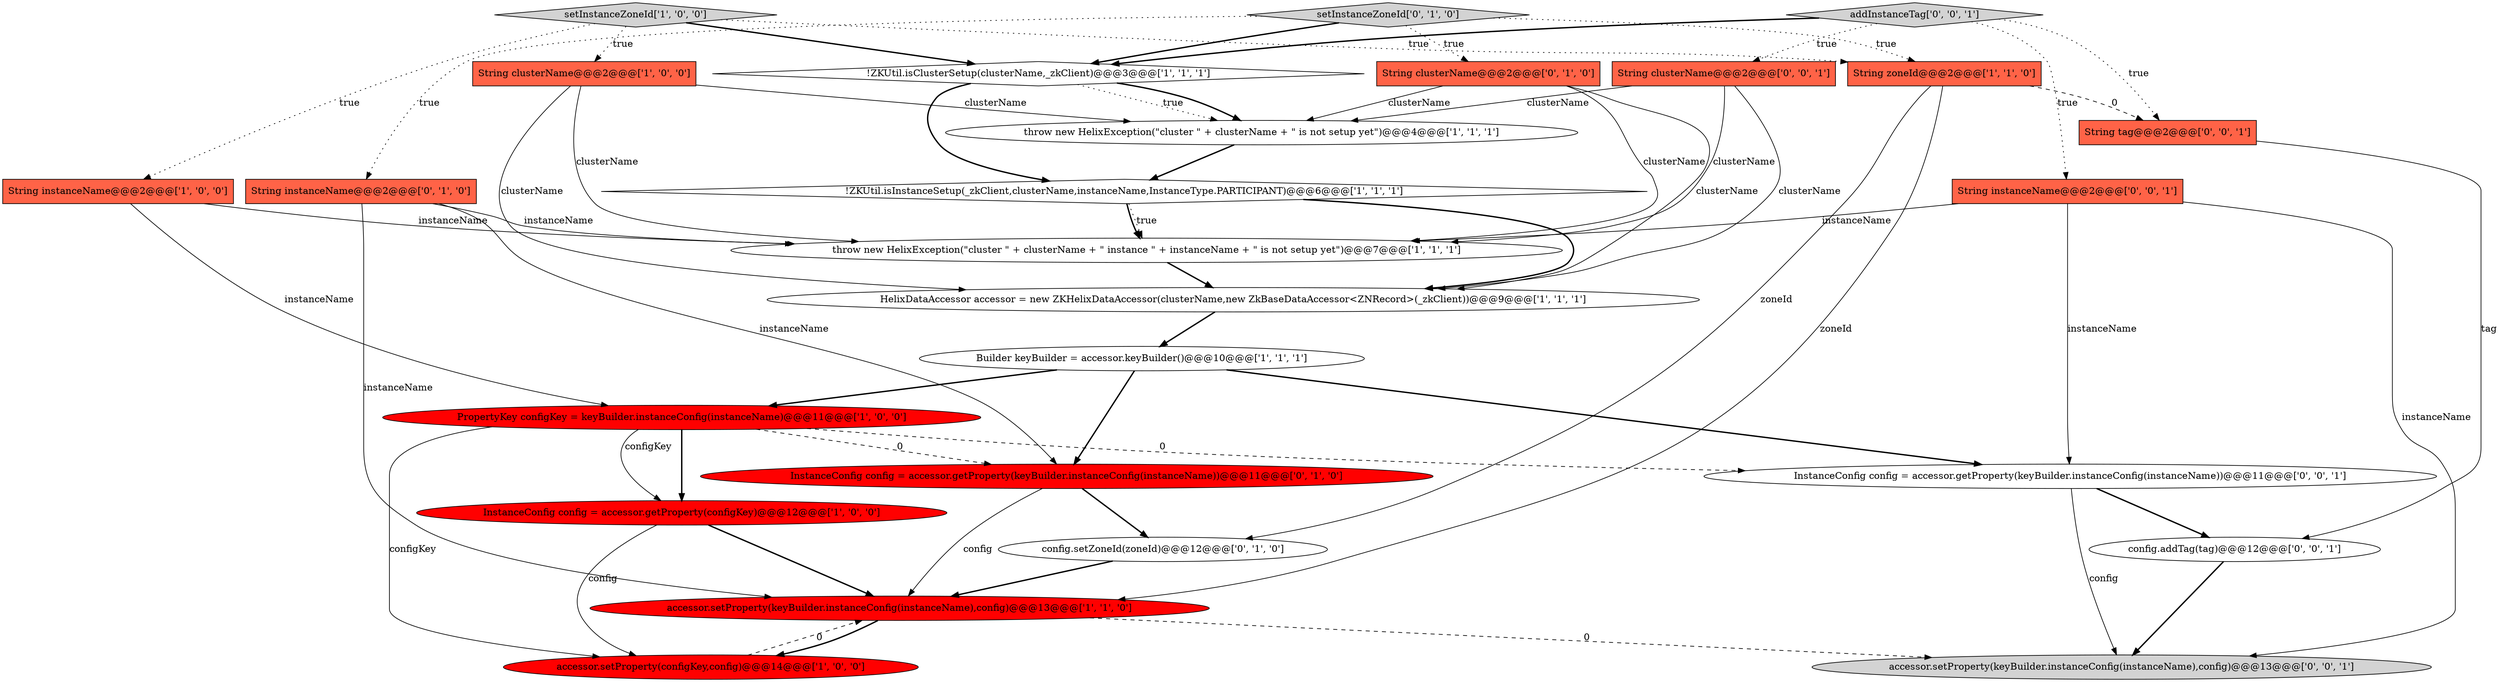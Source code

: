 digraph {
15 [style = filled, label = "InstanceConfig config = accessor.getProperty(keyBuilder.instanceConfig(instanceName))@@@11@@@['0', '1', '0']", fillcolor = red, shape = ellipse image = "AAA1AAABBB2BBB"];
20 [style = filled, label = "accessor.setProperty(keyBuilder.instanceConfig(instanceName),config)@@@13@@@['0', '0', '1']", fillcolor = lightgray, shape = ellipse image = "AAA0AAABBB3BBB"];
1 [style = filled, label = "!ZKUtil.isInstanceSetup(_zkClient,clusterName,instanceName,InstanceType.PARTICIPANT)@@@6@@@['1', '1', '1']", fillcolor = white, shape = diamond image = "AAA0AAABBB1BBB"];
8 [style = filled, label = "Builder keyBuilder = accessor.keyBuilder()@@@10@@@['1', '1', '1']", fillcolor = white, shape = ellipse image = "AAA0AAABBB1BBB"];
21 [style = filled, label = "InstanceConfig config = accessor.getProperty(keyBuilder.instanceConfig(instanceName))@@@11@@@['0', '0', '1']", fillcolor = white, shape = ellipse image = "AAA0AAABBB3BBB"];
6 [style = filled, label = "accessor.setProperty(keyBuilder.instanceConfig(instanceName),config)@@@13@@@['1', '1', '0']", fillcolor = red, shape = ellipse image = "AAA1AAABBB1BBB"];
2 [style = filled, label = "throw new HelixException(\"cluster \" + clusterName + \" instance \" + instanceName + \" is not setup yet\")@@@7@@@['1', '1', '1']", fillcolor = white, shape = ellipse image = "AAA0AAABBB1BBB"];
7 [style = filled, label = "accessor.setProperty(configKey,config)@@@14@@@['1', '0', '0']", fillcolor = red, shape = ellipse image = "AAA1AAABBB1BBB"];
10 [style = filled, label = "PropertyKey configKey = keyBuilder.instanceConfig(instanceName)@@@11@@@['1', '0', '0']", fillcolor = red, shape = ellipse image = "AAA1AAABBB1BBB"];
14 [style = filled, label = "String clusterName@@@2@@@['0', '1', '0']", fillcolor = tomato, shape = box image = "AAA0AAABBB2BBB"];
4 [style = filled, label = "String clusterName@@@2@@@['1', '0', '0']", fillcolor = tomato, shape = box image = "AAA0AAABBB1BBB"];
0 [style = filled, label = "String instanceName@@@2@@@['1', '0', '0']", fillcolor = tomato, shape = box image = "AAA0AAABBB1BBB"];
3 [style = filled, label = "InstanceConfig config = accessor.getProperty(configKey)@@@12@@@['1', '0', '0']", fillcolor = red, shape = ellipse image = "AAA1AAABBB1BBB"];
11 [style = filled, label = "String zoneId@@@2@@@['1', '1', '0']", fillcolor = tomato, shape = box image = "AAA0AAABBB1BBB"];
9 [style = filled, label = "setInstanceZoneId['1', '0', '0']", fillcolor = lightgray, shape = diamond image = "AAA0AAABBB1BBB"];
18 [style = filled, label = "setInstanceZoneId['0', '1', '0']", fillcolor = lightgray, shape = diamond image = "AAA0AAABBB2BBB"];
12 [style = filled, label = "throw new HelixException(\"cluster \" + clusterName + \" is not setup yet\")@@@4@@@['1', '1', '1']", fillcolor = white, shape = ellipse image = "AAA0AAABBB1BBB"];
5 [style = filled, label = "!ZKUtil.isClusterSetup(clusterName,_zkClient)@@@3@@@['1', '1', '1']", fillcolor = white, shape = diamond image = "AAA0AAABBB1BBB"];
24 [style = filled, label = "config.addTag(tag)@@@12@@@['0', '0', '1']", fillcolor = white, shape = ellipse image = "AAA0AAABBB3BBB"];
19 [style = filled, label = "String instanceName@@@2@@@['0', '0', '1']", fillcolor = tomato, shape = box image = "AAA0AAABBB3BBB"];
22 [style = filled, label = "addInstanceTag['0', '0', '1']", fillcolor = lightgray, shape = diamond image = "AAA0AAABBB3BBB"];
13 [style = filled, label = "HelixDataAccessor accessor = new ZKHelixDataAccessor(clusterName,new ZkBaseDataAccessor<ZNRecord>(_zkClient))@@@9@@@['1', '1', '1']", fillcolor = white, shape = ellipse image = "AAA0AAABBB1BBB"];
17 [style = filled, label = "config.setZoneId(zoneId)@@@12@@@['0', '1', '0']", fillcolor = white, shape = ellipse image = "AAA0AAABBB2BBB"];
25 [style = filled, label = "String tag@@@2@@@['0', '0', '1']", fillcolor = tomato, shape = box image = "AAA0AAABBB3BBB"];
23 [style = filled, label = "String clusterName@@@2@@@['0', '0', '1']", fillcolor = tomato, shape = box image = "AAA0AAABBB3BBB"];
16 [style = filled, label = "String instanceName@@@2@@@['0', '1', '0']", fillcolor = tomato, shape = box image = "AAA0AAABBB2BBB"];
10->15 [style = dashed, label="0"];
15->6 [style = solid, label="config"];
14->12 [style = solid, label="clusterName"];
8->10 [style = bold, label=""];
11->6 [style = solid, label="zoneId"];
9->0 [style = dotted, label="true"];
22->19 [style = dotted, label="true"];
8->15 [style = bold, label=""];
10->3 [style = solid, label="configKey"];
19->21 [style = solid, label="instanceName"];
22->23 [style = dotted, label="true"];
10->21 [style = dashed, label="0"];
18->16 [style = dotted, label="true"];
17->6 [style = bold, label=""];
6->20 [style = dashed, label="0"];
9->11 [style = dotted, label="true"];
16->6 [style = solid, label="instanceName"];
23->12 [style = solid, label="clusterName"];
22->25 [style = dotted, label="true"];
10->7 [style = solid, label="configKey"];
10->3 [style = bold, label=""];
11->17 [style = solid, label="zoneId"];
3->6 [style = bold, label=""];
21->24 [style = bold, label=""];
14->2 [style = solid, label="clusterName"];
5->12 [style = dotted, label="true"];
12->1 [style = bold, label=""];
1->13 [style = bold, label=""];
18->14 [style = dotted, label="true"];
22->5 [style = bold, label=""];
23->2 [style = solid, label="clusterName"];
0->10 [style = solid, label="instanceName"];
0->2 [style = solid, label="instanceName"];
19->20 [style = solid, label="instanceName"];
2->13 [style = bold, label=""];
24->20 [style = bold, label=""];
7->6 [style = dashed, label="0"];
19->2 [style = solid, label="instanceName"];
5->1 [style = bold, label=""];
18->11 [style = dotted, label="true"];
15->17 [style = bold, label=""];
4->2 [style = solid, label="clusterName"];
16->15 [style = solid, label="instanceName"];
5->12 [style = bold, label=""];
21->20 [style = solid, label="config"];
18->5 [style = bold, label=""];
11->25 [style = dashed, label="0"];
4->13 [style = solid, label="clusterName"];
9->5 [style = bold, label=""];
9->4 [style = dotted, label="true"];
8->21 [style = bold, label=""];
3->7 [style = solid, label="config"];
1->2 [style = bold, label=""];
14->13 [style = solid, label="clusterName"];
23->13 [style = solid, label="clusterName"];
13->8 [style = bold, label=""];
1->2 [style = dotted, label="true"];
6->7 [style = bold, label=""];
25->24 [style = solid, label="tag"];
16->2 [style = solid, label="instanceName"];
4->12 [style = solid, label="clusterName"];
}
